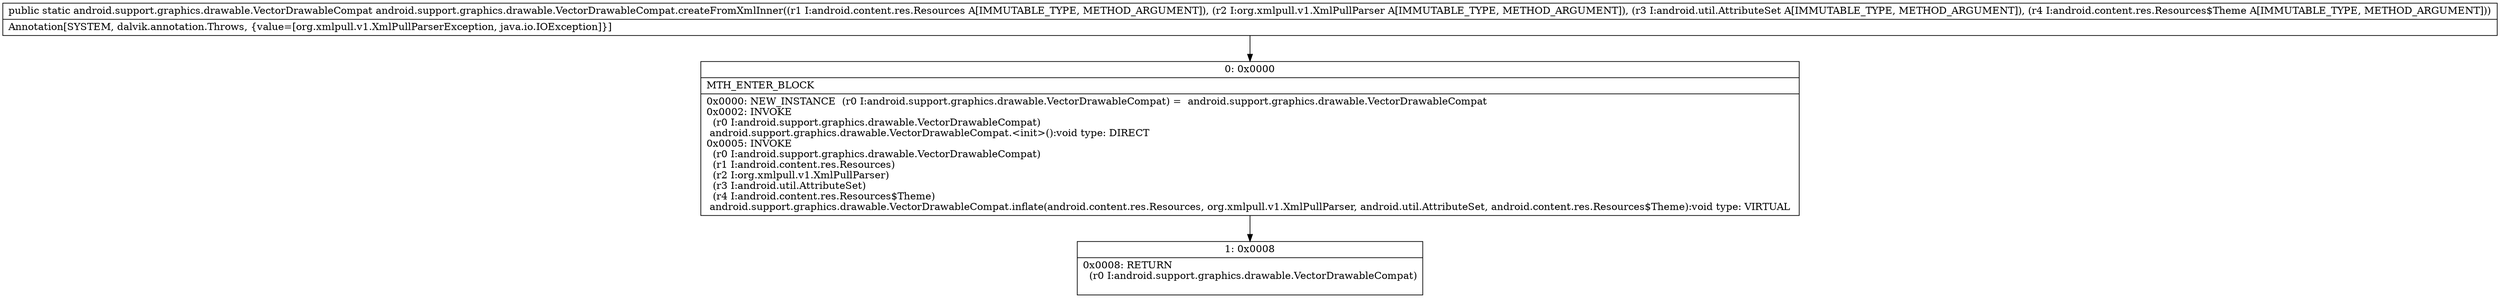 digraph "CFG forandroid.support.graphics.drawable.VectorDrawableCompat.createFromXmlInner(Landroid\/content\/res\/Resources;Lorg\/xmlpull\/v1\/XmlPullParser;Landroid\/util\/AttributeSet;Landroid\/content\/res\/Resources$Theme;)Landroid\/support\/graphics\/drawable\/VectorDrawableCompat;" {
Node_0 [shape=record,label="{0\:\ 0x0000|MTH_ENTER_BLOCK\l|0x0000: NEW_INSTANCE  (r0 I:android.support.graphics.drawable.VectorDrawableCompat) =  android.support.graphics.drawable.VectorDrawableCompat \l0x0002: INVOKE  \l  (r0 I:android.support.graphics.drawable.VectorDrawableCompat)\l android.support.graphics.drawable.VectorDrawableCompat.\<init\>():void type: DIRECT \l0x0005: INVOKE  \l  (r0 I:android.support.graphics.drawable.VectorDrawableCompat)\l  (r1 I:android.content.res.Resources)\l  (r2 I:org.xmlpull.v1.XmlPullParser)\l  (r3 I:android.util.AttributeSet)\l  (r4 I:android.content.res.Resources$Theme)\l android.support.graphics.drawable.VectorDrawableCompat.inflate(android.content.res.Resources, org.xmlpull.v1.XmlPullParser, android.util.AttributeSet, android.content.res.Resources$Theme):void type: VIRTUAL \l}"];
Node_1 [shape=record,label="{1\:\ 0x0008|0x0008: RETURN  \l  (r0 I:android.support.graphics.drawable.VectorDrawableCompat)\l \l}"];
MethodNode[shape=record,label="{public static android.support.graphics.drawable.VectorDrawableCompat android.support.graphics.drawable.VectorDrawableCompat.createFromXmlInner((r1 I:android.content.res.Resources A[IMMUTABLE_TYPE, METHOD_ARGUMENT]), (r2 I:org.xmlpull.v1.XmlPullParser A[IMMUTABLE_TYPE, METHOD_ARGUMENT]), (r3 I:android.util.AttributeSet A[IMMUTABLE_TYPE, METHOD_ARGUMENT]), (r4 I:android.content.res.Resources$Theme A[IMMUTABLE_TYPE, METHOD_ARGUMENT]))  | Annotation[SYSTEM, dalvik.annotation.Throws, \{value=[org.xmlpull.v1.XmlPullParserException, java.io.IOException]\}]\l}"];
MethodNode -> Node_0;
Node_0 -> Node_1;
}

